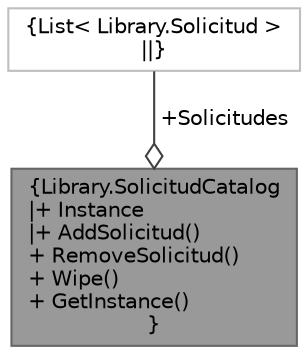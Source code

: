 digraph "Library.SolicitudCatalog"
{
 // INTERACTIVE_SVG=YES
 // LATEX_PDF_SIZE
  bgcolor="transparent";
  edge [fontname=Helvetica,fontsize=10,labelfontname=Helvetica,labelfontsize=10];
  node [fontname=Helvetica,fontsize=10,shape=box,height=0.2,width=0.4];
  Node1 [label="{Library.SolicitudCatalog\n|+ Instance\l|+ AddSolicitud()\l+ RemoveSolicitud()\l+ Wipe()\l+ GetInstance()\l}",height=0.2,width=0.4,color="gray40", fillcolor="grey60", style="filled", fontcolor="black",tooltip="Clase para para manejar el catálogo de solicitudes"];
  Node2 -> Node1 [color="grey25",style="solid",label=" +Solicitudes" ,arrowhead="odiamond"];
  Node2 [label="{List\< Library.Solicitud \>\n||}",height=0.2,width=0.4,color="grey75", fillcolor="white", style="filled",tooltip=" "];
}
